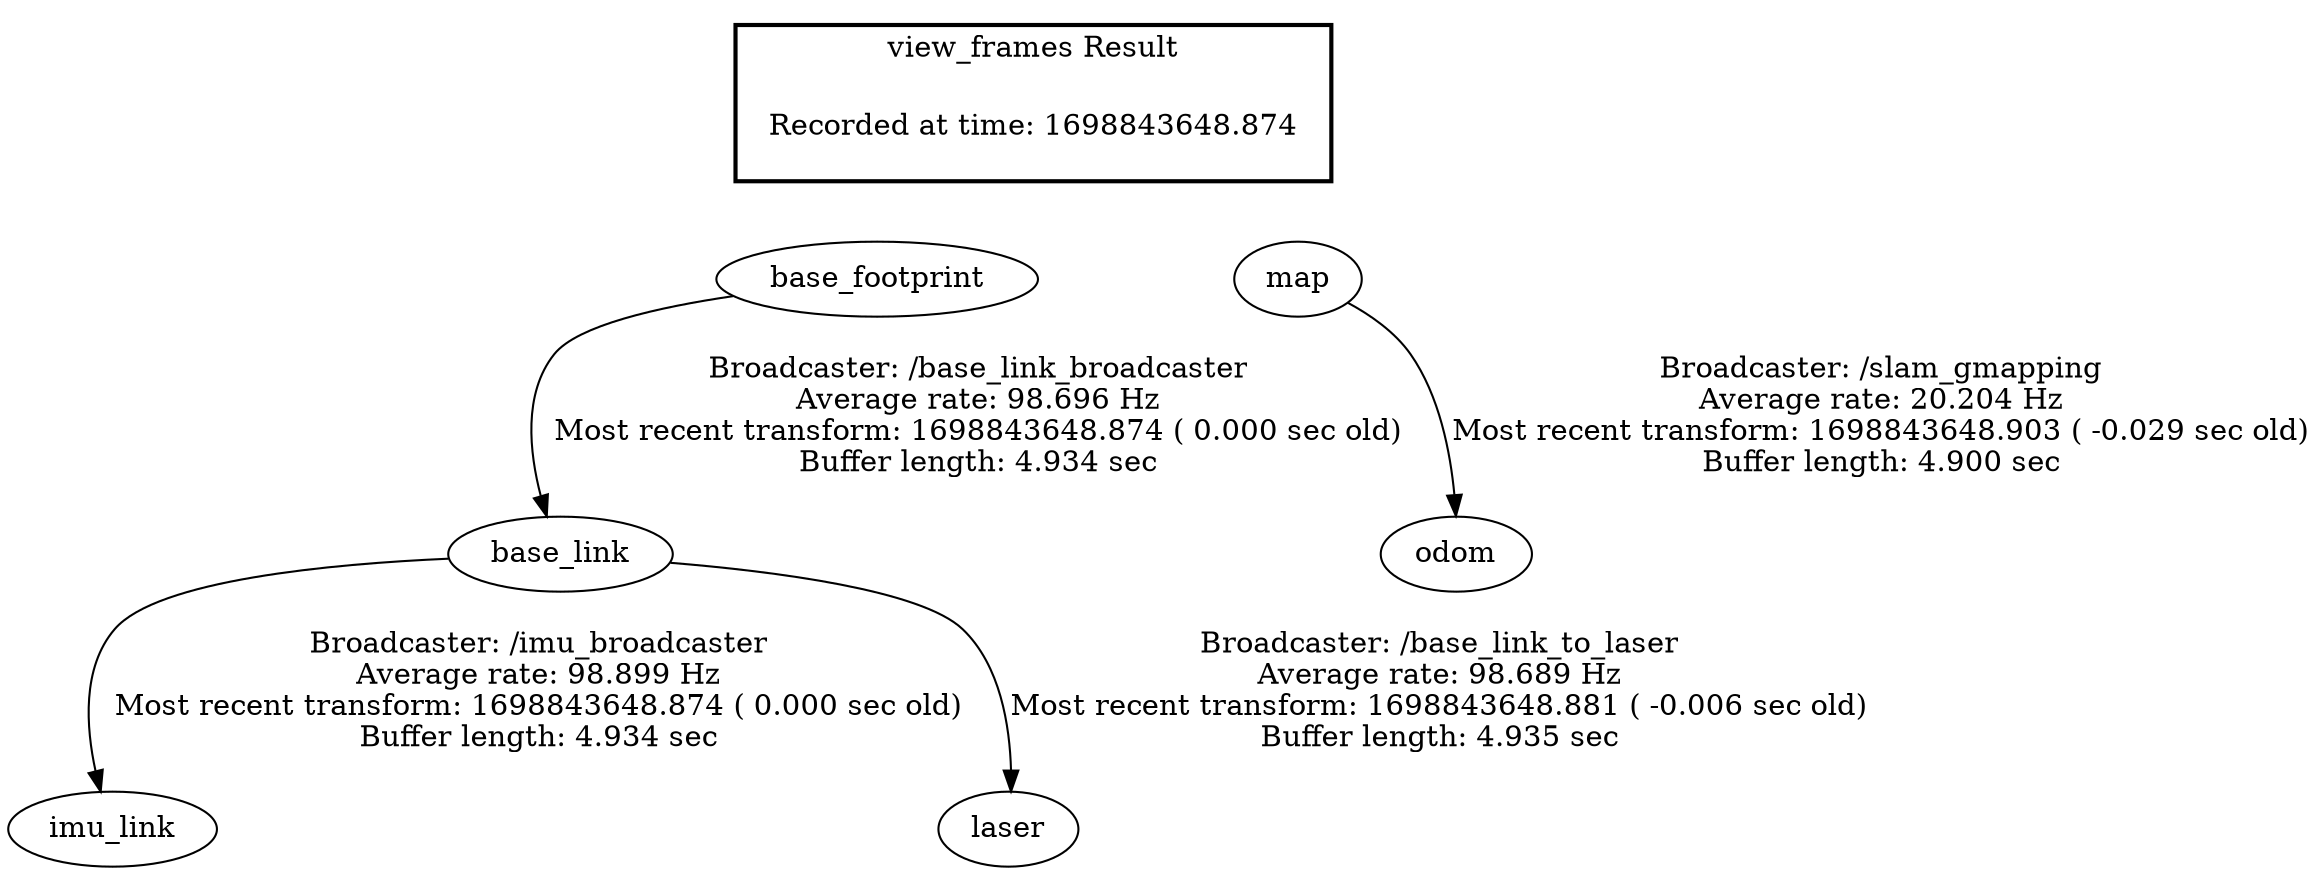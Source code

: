 digraph G {
"base_footprint" -> "base_link"[label="Broadcaster: /base_link_broadcaster\nAverage rate: 98.696 Hz\nMost recent transform: 1698843648.874 ( 0.000 sec old)\nBuffer length: 4.934 sec\n"];
"base_link" -> "imu_link"[label="Broadcaster: /imu_broadcaster\nAverage rate: 98.899 Hz\nMost recent transform: 1698843648.874 ( 0.000 sec old)\nBuffer length: 4.934 sec\n"];
"base_link" -> "laser"[label="Broadcaster: /base_link_to_laser\nAverage rate: 98.689 Hz\nMost recent transform: 1698843648.881 ( -0.006 sec old)\nBuffer length: 4.935 sec\n"];
"map" -> "odom"[label="Broadcaster: /slam_gmapping\nAverage rate: 20.204 Hz\nMost recent transform: 1698843648.903 ( -0.029 sec old)\nBuffer length: 4.900 sec\n"];
edge [style=invis];
 subgraph cluster_legend { style=bold; color=black; label ="view_frames Result";
"Recorded at time: 1698843648.874"[ shape=plaintext ] ;
 }->"base_footprint";
edge [style=invis];
 subgraph cluster_legend { style=bold; color=black; label ="view_frames Result";
"Recorded at time: 1698843648.874"[ shape=plaintext ] ;
 }->"map";
}